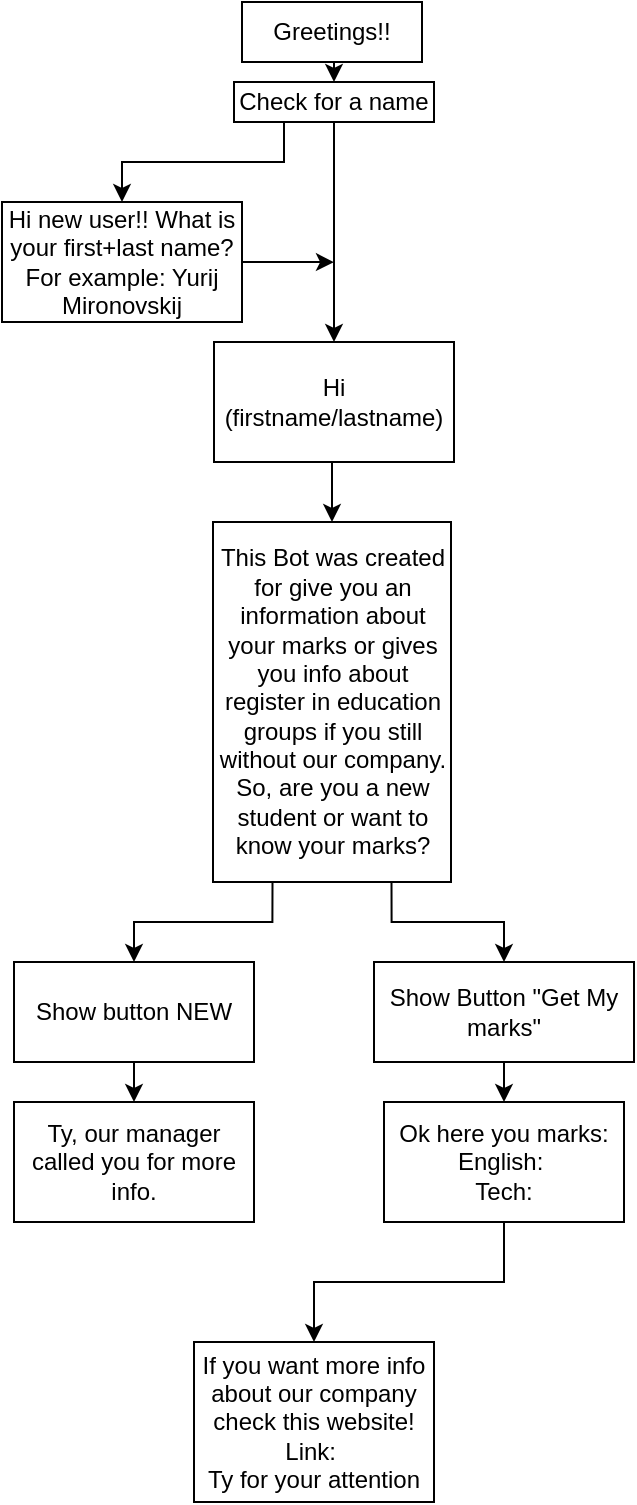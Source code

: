 <mxfile version="18.0.7" type="device"><diagram id="S-MRtli2O1WtbB5YdENI" name="Страница 1"><mxGraphModel dx="981" dy="1752" grid="1" gridSize="10" guides="1" tooltips="1" connect="1" arrows="1" fold="1" page="1" pageScale="1" pageWidth="827" pageHeight="1169" math="0" shadow="0"><root><mxCell id="0"/><mxCell id="1" parent="0"/><mxCell id="Gd0UYyQVZJTFILPuics3-34" style="edgeStyle=orthogonalEdgeStyle;rounded=0;orthogonalLoop=1;jettySize=auto;html=1;exitX=1;exitY=0.5;exitDx=0;exitDy=0;" edge="1" parent="1" source="Gd0UYyQVZJTFILPuics3-1"><mxGeometry relative="1" as="geometry"><mxPoint x="370" y="-1029.931" as="targetPoint"/></mxGeometry></mxCell><mxCell id="Gd0UYyQVZJTFILPuics3-1" value="Hi new user!! What is your first+last name?&lt;br&gt;For example: Yurij Mironovskij" style="rounded=0;whiteSpace=wrap;html=1;" vertex="1" parent="1"><mxGeometry x="204" y="-1060" width="120" height="60" as="geometry"/></mxCell><mxCell id="Gd0UYyQVZJTFILPuics3-35" style="edgeStyle=orthogonalEdgeStyle;rounded=0;orthogonalLoop=1;jettySize=auto;html=1;exitX=0.5;exitY=1;exitDx=0;exitDy=0;entryX=0.5;entryY=0;entryDx=0;entryDy=0;" edge="1" parent="1" source="Gd0UYyQVZJTFILPuics3-2" target="Gd0UYyQVZJTFILPuics3-29"><mxGeometry relative="1" as="geometry"/></mxCell><mxCell id="Gd0UYyQVZJTFILPuics3-2" value="Greetings!!" style="rounded=0;whiteSpace=wrap;html=1;" vertex="1" parent="1"><mxGeometry x="324" y="-1160" width="90" height="30" as="geometry"/></mxCell><mxCell id="Gd0UYyQVZJTFILPuics3-28" style="edgeStyle=orthogonalEdgeStyle;rounded=0;orthogonalLoop=1;jettySize=auto;html=1;exitX=0.5;exitY=1;exitDx=0;exitDy=0;entryX=0.5;entryY=0;entryDx=0;entryDy=0;" edge="1" parent="1" source="Gd0UYyQVZJTFILPuics3-3" target="Gd0UYyQVZJTFILPuics3-4"><mxGeometry relative="1" as="geometry"/></mxCell><mxCell id="Gd0UYyQVZJTFILPuics3-3" value="Hi &lt;br&gt;(firstname/lastname)" style="rounded=0;whiteSpace=wrap;html=1;" vertex="1" parent="1"><mxGeometry x="310" y="-990" width="120" height="60" as="geometry"/></mxCell><mxCell id="Gd0UYyQVZJTFILPuics3-23" style="edgeStyle=orthogonalEdgeStyle;rounded=0;orthogonalLoop=1;jettySize=auto;html=1;exitX=0.25;exitY=1;exitDx=0;exitDy=0;entryX=0.5;entryY=0;entryDx=0;entryDy=0;" edge="1" parent="1" source="Gd0UYyQVZJTFILPuics3-4" target="Gd0UYyQVZJTFILPuics3-19"><mxGeometry relative="1" as="geometry"/></mxCell><mxCell id="Gd0UYyQVZJTFILPuics3-24" style="edgeStyle=orthogonalEdgeStyle;rounded=0;orthogonalLoop=1;jettySize=auto;html=1;exitX=0.75;exitY=1;exitDx=0;exitDy=0;entryX=0.5;entryY=0;entryDx=0;entryDy=0;" edge="1" parent="1" source="Gd0UYyQVZJTFILPuics3-4" target="Gd0UYyQVZJTFILPuics3-20"><mxGeometry relative="1" as="geometry"/></mxCell><mxCell id="Gd0UYyQVZJTFILPuics3-4" value="This Bot was created for give you an information about your marks or gives you info about register in education groups if you still without our company. So, are you a new student or want to know your marks?" style="rounded=0;whiteSpace=wrap;html=1;" vertex="1" parent="1"><mxGeometry x="309.5" y="-900" width="119" height="180" as="geometry"/></mxCell><mxCell id="Gd0UYyQVZJTFILPuics3-39" style="edgeStyle=orthogonalEdgeStyle;rounded=0;orthogonalLoop=1;jettySize=auto;html=1;exitX=0.5;exitY=1;exitDx=0;exitDy=0;entryX=0.5;entryY=0;entryDx=0;entryDy=0;" edge="1" parent="1" source="Gd0UYyQVZJTFILPuics3-19" target="Gd0UYyQVZJTFILPuics3-36"><mxGeometry relative="1" as="geometry"/></mxCell><mxCell id="Gd0UYyQVZJTFILPuics3-19" value="Show button NEW" style="rounded=0;whiteSpace=wrap;html=1;" vertex="1" parent="1"><mxGeometry x="210" y="-680" width="120" height="50" as="geometry"/></mxCell><mxCell id="Gd0UYyQVZJTFILPuics3-38" style="edgeStyle=orthogonalEdgeStyle;rounded=0;orthogonalLoop=1;jettySize=auto;html=1;exitX=0.5;exitY=1;exitDx=0;exitDy=0;entryX=0.5;entryY=0;entryDx=0;entryDy=0;" edge="1" parent="1" source="Gd0UYyQVZJTFILPuics3-20" target="Gd0UYyQVZJTFILPuics3-37"><mxGeometry relative="1" as="geometry"/></mxCell><mxCell id="Gd0UYyQVZJTFILPuics3-20" value="Show Button &quot;Get My marks&quot;" style="rounded=0;whiteSpace=wrap;html=1;" vertex="1" parent="1"><mxGeometry x="390" y="-680" width="130" height="50" as="geometry"/></mxCell><mxCell id="Gd0UYyQVZJTFILPuics3-30" style="edgeStyle=orthogonalEdgeStyle;rounded=0;orthogonalLoop=1;jettySize=auto;html=1;exitX=0.25;exitY=1;exitDx=0;exitDy=0;entryX=0.5;entryY=0;entryDx=0;entryDy=0;" edge="1" parent="1" source="Gd0UYyQVZJTFILPuics3-29" target="Gd0UYyQVZJTFILPuics3-1"><mxGeometry relative="1" as="geometry"/></mxCell><mxCell id="Gd0UYyQVZJTFILPuics3-33" style="edgeStyle=orthogonalEdgeStyle;rounded=0;orthogonalLoop=1;jettySize=auto;html=1;exitX=0.5;exitY=1;exitDx=0;exitDy=0;" edge="1" parent="1" source="Gd0UYyQVZJTFILPuics3-29" target="Gd0UYyQVZJTFILPuics3-3"><mxGeometry relative="1" as="geometry"/></mxCell><mxCell id="Gd0UYyQVZJTFILPuics3-29" value="Check for a name" style="rounded=0;whiteSpace=wrap;html=1;" vertex="1" parent="1"><mxGeometry x="320" y="-1120" width="100" height="20" as="geometry"/></mxCell><mxCell id="Gd0UYyQVZJTFILPuics3-36" value="Ty, our manager called you for more info." style="rounded=0;whiteSpace=wrap;html=1;" vertex="1" parent="1"><mxGeometry x="210" y="-610" width="120" height="60" as="geometry"/></mxCell><mxCell id="Gd0UYyQVZJTFILPuics3-40" style="edgeStyle=orthogonalEdgeStyle;rounded=0;orthogonalLoop=1;jettySize=auto;html=1;exitX=0.5;exitY=1;exitDx=0;exitDy=0;" edge="1" parent="1" source="Gd0UYyQVZJTFILPuics3-37" target="Gd0UYyQVZJTFILPuics3-41"><mxGeometry relative="1" as="geometry"><mxPoint x="360" y="-510" as="targetPoint"/></mxGeometry></mxCell><mxCell id="Gd0UYyQVZJTFILPuics3-37" value="Ok here you marks:&lt;br&gt;English:&amp;nbsp;&lt;br&gt;Tech:" style="rounded=0;whiteSpace=wrap;html=1;" vertex="1" parent="1"><mxGeometry x="395" y="-610" width="120" height="60" as="geometry"/></mxCell><mxCell id="Gd0UYyQVZJTFILPuics3-41" value="If you want more info about our company check this website!&lt;br&gt;Link:&amp;nbsp;&lt;br&gt;Ty for your attention" style="rounded=0;whiteSpace=wrap;html=1;" vertex="1" parent="1"><mxGeometry x="300" y="-490" width="120" height="80" as="geometry"/></mxCell></root></mxGraphModel></diagram></mxfile>